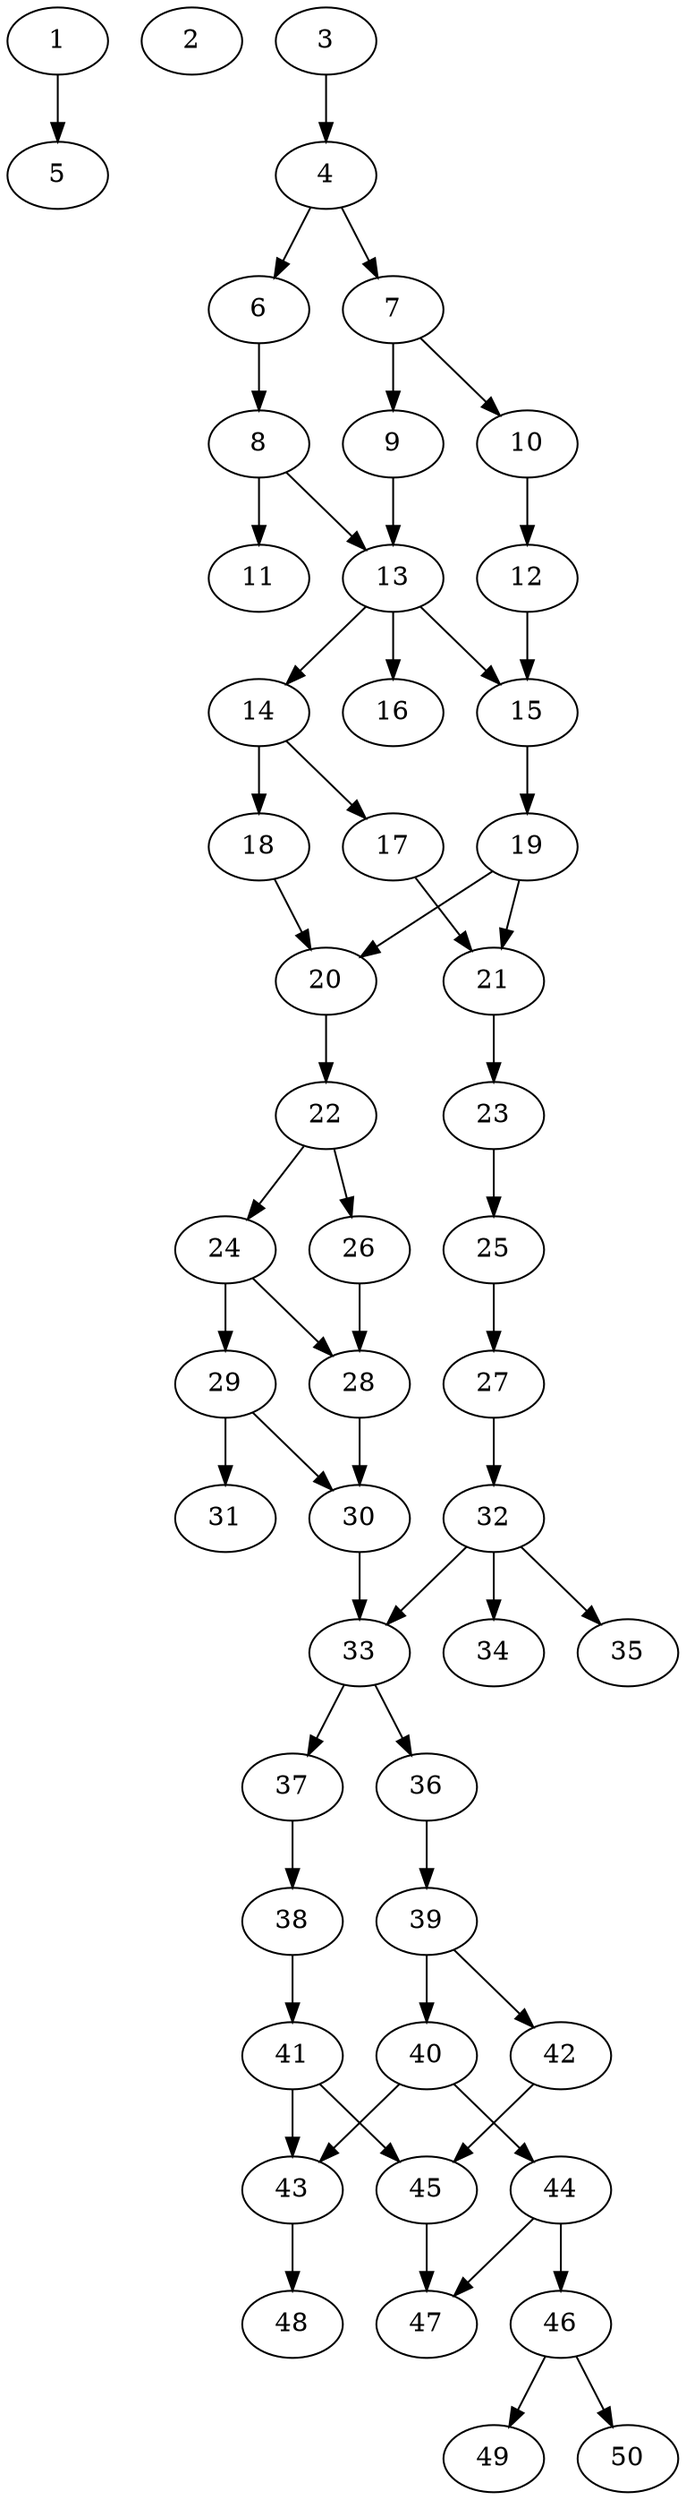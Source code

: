 // DAG automatically generated by daggen at Thu Oct  3 14:07:56 2019
// ./daggen --dot -n 50 --ccr 0.4 --fat 0.3 --regular 0.7 --density 0.5 --mindata 5242880 --maxdata 52428800 
digraph G {
  1 [size="74414080", alpha="0.14", expect_size="29765632"] 
  1 -> 5 [size ="29765632"]
  2 [size="51448320", alpha="0.07", expect_size="20579328"] 
  3 [size="120862720", alpha="0.14", expect_size="48345088"] 
  3 -> 4 [size ="48345088"]
  4 [size="129157120", alpha="0.07", expect_size="51662848"] 
  4 -> 6 [size ="51662848"]
  4 -> 7 [size ="51662848"]
  5 [size="120204800", alpha="0.11", expect_size="48081920"] 
  6 [size="100062720", alpha="0.09", expect_size="40025088"] 
  6 -> 8 [size ="40025088"]
  7 [size="74388480", alpha="0.15", expect_size="29755392"] 
  7 -> 9 [size ="29755392"]
  7 -> 10 [size ="29755392"]
  8 [size="73733120", alpha="0.07", expect_size="29493248"] 
  8 -> 11 [size ="29493248"]
  8 -> 13 [size ="29493248"]
  9 [size="30315520", alpha="0.17", expect_size="12126208"] 
  9 -> 13 [size ="12126208"]
  10 [size="117721600", alpha="0.08", expect_size="47088640"] 
  10 -> 12 [size ="47088640"]
  11 [size="83148800", alpha="0.17", expect_size="33259520"] 
  12 [size="48960000", alpha="0.02", expect_size="19584000"] 
  12 -> 15 [size ="19584000"]
  13 [size="88855040", alpha="0.11", expect_size="35542016"] 
  13 -> 14 [size ="35542016"]
  13 -> 15 [size ="35542016"]
  13 -> 16 [size ="35542016"]
  14 [size="54182400", alpha="0.20", expect_size="21672960"] 
  14 -> 17 [size ="21672960"]
  14 -> 18 [size ="21672960"]
  15 [size="96872960", alpha="0.15", expect_size="38749184"] 
  15 -> 19 [size ="38749184"]
  16 [size="46507520", alpha="0.07", expect_size="18603008"] 
  17 [size="98792960", alpha="0.07", expect_size="39517184"] 
  17 -> 21 [size ="39517184"]
  18 [size="68846080", alpha="0.05", expect_size="27538432"] 
  18 -> 20 [size ="27538432"]
  19 [size="111096320", alpha="0.09", expect_size="44438528"] 
  19 -> 20 [size ="44438528"]
  19 -> 21 [size ="44438528"]
  20 [size="92490240", alpha="0.03", expect_size="36996096"] 
  20 -> 22 [size ="36996096"]
  21 [size="22346240", alpha="0.09", expect_size="8938496"] 
  21 -> 23 [size ="8938496"]
  22 [size="119713280", alpha="0.00", expect_size="47885312"] 
  22 -> 24 [size ="47885312"]
  22 -> 26 [size ="47885312"]
  23 [size="15265280", alpha="0.10", expect_size="6106112"] 
  23 -> 25 [size ="6106112"]
  24 [size="78906880", alpha="0.20", expect_size="31562752"] 
  24 -> 28 [size ="31562752"]
  24 -> 29 [size ="31562752"]
  25 [size="78141440", alpha="0.08", expect_size="31256576"] 
  25 -> 27 [size ="31256576"]
  26 [size="50283520", alpha="0.10", expect_size="20113408"] 
  26 -> 28 [size ="20113408"]
  27 [size="88678400", alpha="0.03", expect_size="35471360"] 
  27 -> 32 [size ="35471360"]
  28 [size="127869440", alpha="0.06", expect_size="51147776"] 
  28 -> 30 [size ="51147776"]
  29 [size="38118400", alpha="0.12", expect_size="15247360"] 
  29 -> 30 [size ="15247360"]
  29 -> 31 [size ="15247360"]
  30 [size="88934400", alpha="0.16", expect_size="35573760"] 
  30 -> 33 [size ="35573760"]
  31 [size="108892160", alpha="0.12", expect_size="43556864"] 
  32 [size="41336320", alpha="0.14", expect_size="16534528"] 
  32 -> 33 [size ="16534528"]
  32 -> 34 [size ="16534528"]
  32 -> 35 [size ="16534528"]
  33 [size="42575360", alpha="0.08", expect_size="17030144"] 
  33 -> 36 [size ="17030144"]
  33 -> 37 [size ="17030144"]
  34 [size="102397440", alpha="0.10", expect_size="40958976"] 
  35 [size="100928000", alpha="0.06", expect_size="40371200"] 
  36 [size="27297280", alpha="0.07", expect_size="10918912"] 
  36 -> 39 [size ="10918912"]
  37 [size="86428160", alpha="0.03", expect_size="34571264"] 
  37 -> 38 [size ="34571264"]
  38 [size="103669760", alpha="0.08", expect_size="41467904"] 
  38 -> 41 [size ="41467904"]
  39 [size="21685760", alpha="0.10", expect_size="8674304"] 
  39 -> 40 [size ="8674304"]
  39 -> 42 [size ="8674304"]
  40 [size="93616640", alpha="0.06", expect_size="37446656"] 
  40 -> 43 [size ="37446656"]
  40 -> 44 [size ="37446656"]
  41 [size="70182400", alpha="0.03", expect_size="28072960"] 
  41 -> 43 [size ="28072960"]
  41 -> 45 [size ="28072960"]
  42 [size="21427200", alpha="0.18", expect_size="8570880"] 
  42 -> 45 [size ="8570880"]
  43 [size="101168640", alpha="0.14", expect_size="40467456"] 
  43 -> 48 [size ="40467456"]
  44 [size="31260160", alpha="0.00", expect_size="12504064"] 
  44 -> 46 [size ="12504064"]
  44 -> 47 [size ="12504064"]
  45 [size="88709120", alpha="0.18", expect_size="35483648"] 
  45 -> 47 [size ="35483648"]
  46 [size="121351680", alpha="0.02", expect_size="48540672"] 
  46 -> 49 [size ="48540672"]
  46 -> 50 [size ="48540672"]
  47 [size="44623360", alpha="0.19", expect_size="17849344"] 
  48 [size="62179840", alpha="0.15", expect_size="24871936"] 
  49 [size="111792640", alpha="0.16", expect_size="44717056"] 
  50 [size="55523840", alpha="0.09", expect_size="22209536"] 
}
